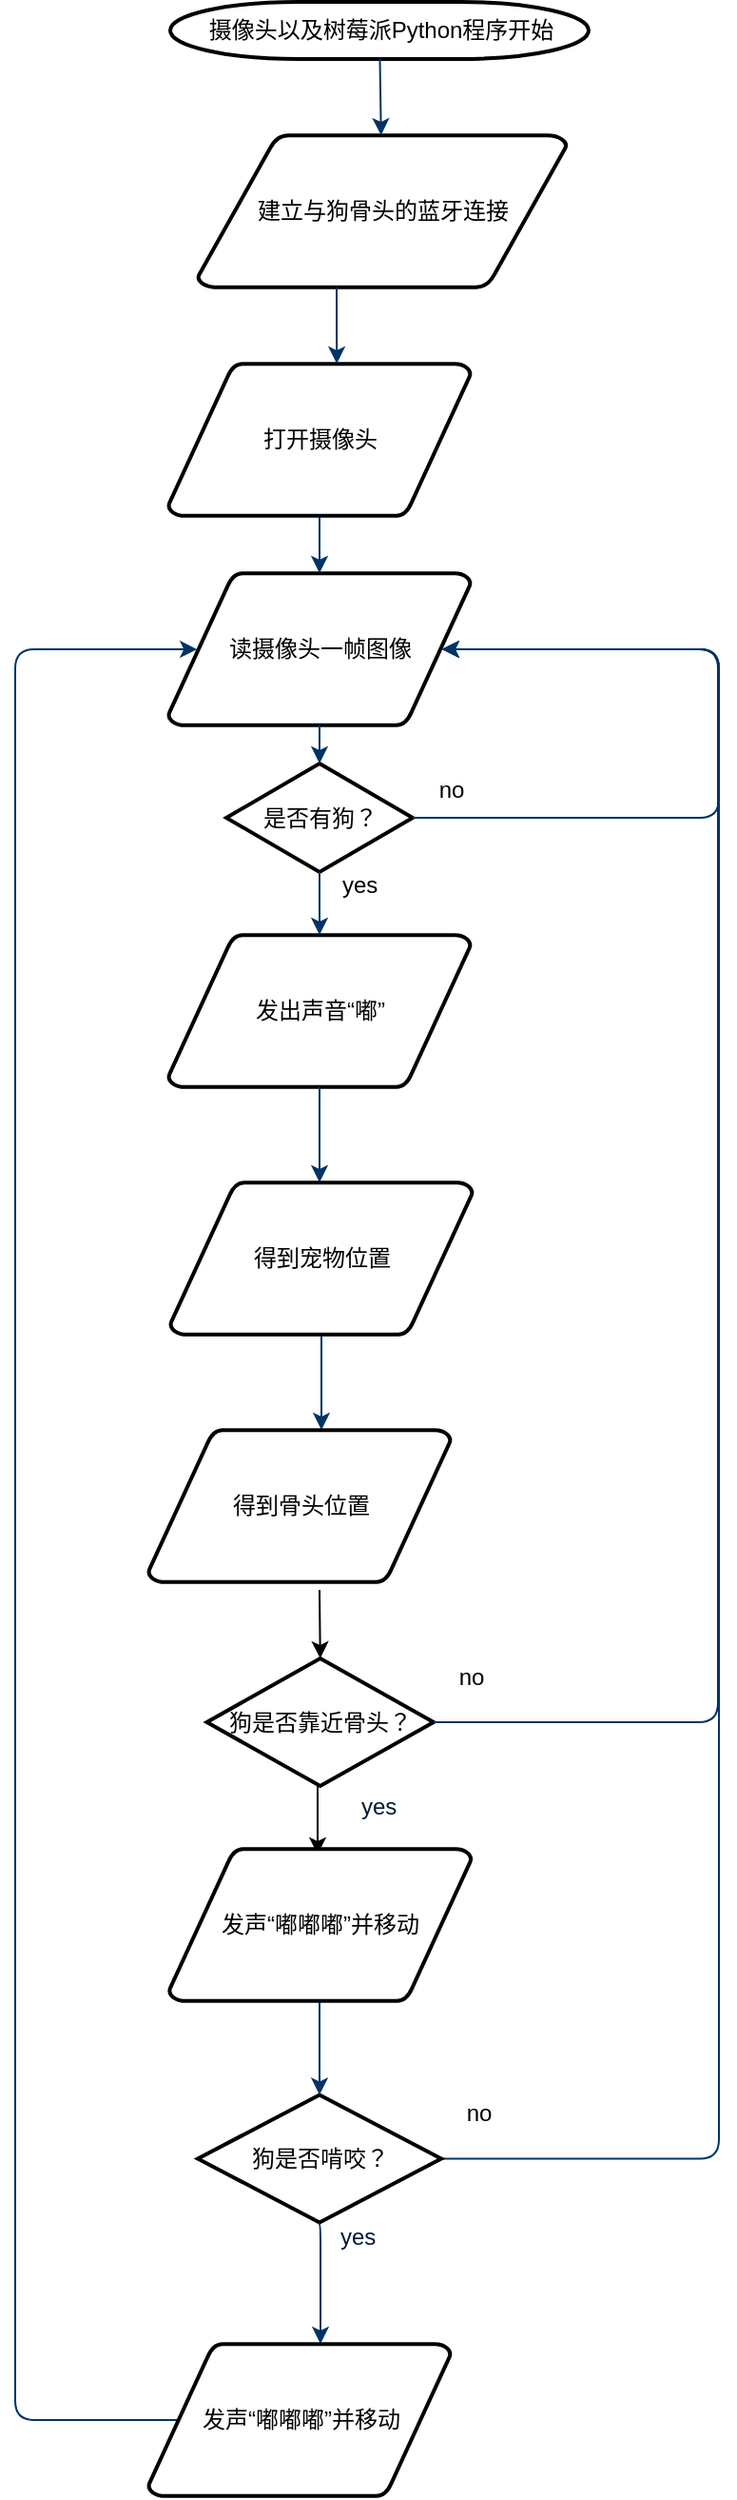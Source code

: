 <mxfile version="12.4.3" type="device" pages="1"><diagram id="6a731a19-8d31-9384-78a2-239565b7b9f0" name="Page-1"><mxGraphModel dx="868" dy="463" grid="1" gridSize="10" guides="1" tooltips="1" connect="1" arrows="1" fold="1" page="1" pageScale="1" pageWidth="1169" pageHeight="827" background="#ffffff" math="0" shadow="0"><root><mxCell id="0"/><mxCell id="1" parent="0"/><mxCell id="2" value="摄像头以及树莓派Python程序开始" style="shape=mxgraph.flowchart.terminator;strokeWidth=2;gradientColor=none;gradientDirection=north;fontStyle=0;html=1;" parent="1" vertex="1"><mxGeometry x="241.5" y="20" width="220" height="30" as="geometry"/></mxCell><mxCell id="3" value="建立与狗骨头的蓝牙连接" style="shape=mxgraph.flowchart.data;strokeWidth=2;gradientColor=none;gradientDirection=north;fontStyle=0;html=1;" parent="1" vertex="1"><mxGeometry x="256" y="90" width="194" height="80" as="geometry"/></mxCell><mxCell id="4" value="发出声音“嘟”" style="shape=mxgraph.flowchart.data;strokeWidth=2;gradientColor=none;gradientDirection=north;fontStyle=0;html=1;" parent="1" vertex="1"><mxGeometry x="240.5" y="510" width="159" height="80" as="geometry"/></mxCell><mxCell id="5" value="读摄像头一帧图像" style="shape=mxgraph.flowchart.data;strokeWidth=2;gradientColor=none;gradientDirection=north;fontStyle=0;html=1;" parent="1" vertex="1"><mxGeometry x="240.5" y="320" width="159" height="80" as="geometry"/></mxCell><mxCell id="6" value="是否有狗？" style="shape=mxgraph.flowchart.decision;strokeWidth=2;gradientColor=none;gradientDirection=north;fontStyle=0;html=1;" parent="1" vertex="1"><mxGeometry x="271" y="420" width="98" height="57" as="geometry"/></mxCell><mxCell id="7" style="fontStyle=1;strokeColor=#003366;strokeWidth=1;html=1;" parent="1" source="2" target="3" edge="1"><mxGeometry relative="1" as="geometry"/></mxCell><mxCell id="8" style="fontStyle=1;strokeColor=#003366;strokeWidth=1;html=1;" parent="1" target="5" edge="1"><mxGeometry relative="1" as="geometry"><mxPoint x="320" y="290" as="sourcePoint"/></mxGeometry></mxCell><mxCell id="9" style="entryX=0.5;entryY=0;entryPerimeter=0;fontStyle=1;strokeColor=#003366;strokeWidth=1;html=1;" parent="1" source="5" target="6" edge="1"><mxGeometry relative="1" as="geometry"/></mxCell><mxCell id="10" value="" style="edgeStyle=elbowEdgeStyle;elbow=horizontal;exitX=1;exitY=0.5;exitPerimeter=0;fontStyle=1;strokeColor=#003366;strokeWidth=1;html=1;entryX=0.905;entryY=0.5;entryDx=0;entryDy=0;entryPerimeter=0;" parent="1" source="6" target="5" edge="1"><mxGeometry x="381" y="28.5" width="100" height="100" as="geometry"><mxPoint x="750" y="447" as="sourcePoint"/><mxPoint x="545" y="300" as="targetPoint"/><Array as="points"><mxPoint x="530" y="400"/><mxPoint x="545" y="400"/></Array></mxGeometry></mxCell><mxCell id="11" value="yes" style="text;fontStyle=0;html=1;strokeColor=none;gradientColor=none;fillColor=none;strokeWidth=2;" parent="1" vertex="1"><mxGeometry x="330" y="470" width="40" height="26" as="geometry"/></mxCell><mxCell id="12" value="" style="edgeStyle=elbowEdgeStyle;elbow=horizontal;fontColor=#001933;fontStyle=1;strokeColor=#003366;strokeWidth=1;html=1;" parent="1" source="6" target="4" edge="1"><mxGeometry width="100" height="100" as="geometry"><mxPoint y="100" as="sourcePoint"/><mxPoint x="100" as="targetPoint"/></mxGeometry></mxCell><mxCell id="14" value="no" style="text;fontStyle=0;html=1;strokeColor=none;gradientColor=none;fillColor=none;strokeWidth=2;align=center;" parent="1" vertex="1"><mxGeometry x="369" y="420" width="40" height="26" as="geometry"/></mxCell><mxCell id="17" value="" style="edgeStyle=elbowEdgeStyle;elbow=horizontal;fontStyle=1;strokeColor=#003366;strokeWidth=1;html=1;" parent="1" source="4" edge="1"><mxGeometry width="100" height="100" as="geometry"><mxPoint y="100" as="sourcePoint"/><mxPoint x="320" y="640" as="targetPoint"/></mxGeometry></mxCell><mxCell id="26" value="" style="edgeStyle=elbowEdgeStyle;elbow=horizontal;exitX=0;exitY=0.5;exitPerimeter=0;entryX=0.095;entryY=0.5;entryPerimeter=0;fontStyle=1;strokeColor=#003366;strokeWidth=1;html=1;exitDx=0;exitDy=0;entryDx=0;entryDy=0;" parent="1" target="5" edge="1"><mxGeometry width="100" height="100" as="geometry"><mxPoint x="247" y="1290" as="sourcePoint"/><mxPoint x="100" as="targetPoint"/><Array as="points"><mxPoint x="160" y="1290"/><mxPoint x="160" y="1270"/><mxPoint x="160" y="340"/><mxPoint x="160" y="400"/><mxPoint x="160" y="850"/></Array></mxGeometry></mxCell><mxCell id="47" value="yes" style="text;fontColor=#001933;fontStyle=0;html=1;strokeColor=none;gradientColor=none;fillColor=none;strokeWidth=2;" parent="1" vertex="1"><mxGeometry x="340" y="954" width="40" height="26" as="geometry"/></mxCell><mxCell id="eIuKgVK4PI5pRzo-Pian-59" value="no" style="text;html=1;strokeColor=none;fillColor=none;align=center;verticalAlign=middle;whiteSpace=wrap;rounded=0;" parent="1" vertex="1"><mxGeometry x="380" y="890" width="40" height="20" as="geometry"/></mxCell><mxCell id="37" value="狗是否靠近骨头？" style="shape=mxgraph.flowchart.decision;strokeWidth=2;gradientColor=none;gradientDirection=north;fontStyle=0;html=1;" parent="1" vertex="1"><mxGeometry x="260.75" y="890" width="119.25" height="67" as="geometry"/></mxCell><mxCell id="eIuKgVK4PI5pRzo-Pian-66" value="" style="edgeStyle=elbowEdgeStyle;elbow=horizontal;fontStyle=1;strokeColor=#003366;strokeWidth=1;html=1;" parent="1" edge="1"><mxGeometry x="-1" y="110" width="100" height="100" as="geometry"><mxPoint x="319" y="700" as="sourcePoint"/><mxPoint x="321" y="770" as="targetPoint"/><Array as="points"><mxPoint x="321" y="720"/><mxPoint x="319" y="740"/></Array></mxGeometry></mxCell><mxCell id="eIuKgVK4PI5pRzo-Pian-67" value="&lt;div style=&quot;text-align: left&quot;&gt;&lt;span style=&quot;text-align: center&quot;&gt;得到宠物位置&lt;/span&gt;&lt;br&gt;&lt;/div&gt;" style="shape=mxgraph.flowchart.data;strokeWidth=2;gradientColor=none;gradientDirection=north;fontStyle=0;html=1;" parent="1" vertex="1"><mxGeometry x="241.5" y="640" width="159" height="80" as="geometry"/></mxCell><mxCell id="eIuKgVK4PI5pRzo-Pian-71" value="" style="edgeStyle=elbowEdgeStyle;elbow=horizontal;fontStyle=1;strokeColor=#003366;strokeWidth=1;html=1;exitX=1;exitY=0.5;exitDx=0;exitDy=0;exitPerimeter=0;entryX=0.905;entryY=0.5;entryDx=0;entryDy=0;entryPerimeter=0;" parent="1" source="37" target="5" edge="1"><mxGeometry x="365.5" y="58.5" width="100" height="100" as="geometry"><mxPoint x="483.5" y="940" as="sourcePoint"/><mxPoint x="368.5" y="320" as="targetPoint"/><Array as="points"><mxPoint x="529.5" y="380"/><mxPoint x="529.5" y="430"/></Array></mxGeometry></mxCell><mxCell id="eIuKgVK4PI5pRzo-Pian-77" value="" style="edgeStyle=elbowEdgeStyle;elbow=horizontal;fontStyle=1;strokeColor=#003366;strokeWidth=1;html=1;exitX=1;exitY=0.5;exitDx=0;exitDy=0;exitPerimeter=0;entryX=0.905;entryY=0.5;entryDx=0;entryDy=0;entryPerimeter=0;" parent="1" source="eIuKgVK4PI5pRzo-Pian-72" target="5" edge="1"><mxGeometry x="299.5" y="263" width="100" height="100" as="geometry"><mxPoint x="369" y="1140" as="sourcePoint"/><mxPoint x="520" y="880" as="targetPoint"/><Array as="points"><mxPoint x="530" y="360"/><mxPoint x="580" y="680"/><mxPoint x="570" y="800"/><mxPoint x="470" y="930"/><mxPoint x="460" y="1150"/><mxPoint x="460" y="1090"/><mxPoint x="450" y="1130"/><mxPoint x="450" y="1130"/><mxPoint x="450" y="1130"/><mxPoint x="463.5" y="584.5"/><mxPoint x="463.5" y="634.5"/></Array></mxGeometry></mxCell><mxCell id="eIuKgVK4PI5pRzo-Pian-84" value="" style="edgeStyle=elbowEdgeStyle;elbow=horizontal;entryX=0.5;entryY=0;entryPerimeter=0;fontStyle=1;strokeColor=#003366;strokeWidth=1;html=1;entryDx=0;entryDy=0;" parent="1" source="eIuKgVK4PI5pRzo-Pian-72" edge="1"><mxGeometry x="-1" y="252.5" width="100" height="100" as="geometry"><mxPoint x="319" y="1092.5" as="sourcePoint"/><mxPoint x="320" y="1158.5" as="targetPoint"/><Array as="points"/></mxGeometry></mxCell><mxCell id="eIuKgVK4PI5pRzo-Pian-85" value="&lt;div style=&quot;text-align: left&quot;&gt;&lt;span style=&quot;text-align: center&quot;&gt;得到骨头位置&lt;/span&gt;&lt;br&gt;&lt;/div&gt;" style="shape=mxgraph.flowchart.data;strokeWidth=2;gradientColor=none;gradientDirection=north;fontStyle=0;html=1;" parent="1" vertex="1"><mxGeometry x="230" y="770" width="159" height="80" as="geometry"/></mxCell><mxCell id="eIuKgVK4PI5pRzo-Pian-72" value="狗是否啃咬？" style="shape=mxgraph.flowchart.decision;strokeWidth=2;gradientColor=none;gradientDirection=north;fontStyle=0;html=1;" parent="1" vertex="1"><mxGeometry x="256" y="1119.25" width="128" height="67" as="geometry"/></mxCell><mxCell id="eIuKgVK4PI5pRzo-Pian-88" value="" style="endArrow=classic;html=1;exitX=0.566;exitY=1.05;exitDx=0;exitDy=0;exitPerimeter=0;entryX=0.5;entryY=0;entryDx=0;entryDy=0;entryPerimeter=0;" parent="1" source="eIuKgVK4PI5pRzo-Pian-85" target="37" edge="1"><mxGeometry width="50" height="50" relative="1" as="geometry"><mxPoint x="296" y="890" as="sourcePoint"/><mxPoint x="250" y="900" as="targetPoint"/><Array as="points"/></mxGeometry></mxCell><mxCell id="eIuKgVK4PI5pRzo-Pian-91" value="" style="endArrow=classic;html=1;exitX=0.566;exitY=1.05;exitDx=0;exitDy=0;exitPerimeter=0;entryX=0.5;entryY=0;entryDx=0;entryDy=0;entryPerimeter=0;" parent="1" edge="1"><mxGeometry width="50" height="50" relative="1" as="geometry"><mxPoint x="319.004" y="957" as="sourcePoint"/><mxPoint x="319.01" y="993" as="targetPoint"/><Array as="points"/></mxGeometry></mxCell><mxCell id="eIuKgVK4PI5pRzo-Pian-92" value="" style="edgeStyle=elbowEdgeStyle;elbow=horizontal;entryX=0.5;entryY=0;entryPerimeter=0;fontStyle=1;strokeColor=#003366;strokeWidth=1;html=1;entryDx=0;entryDy=0;exitX=0.5;exitY=1;exitDx=0;exitDy=0;exitPerimeter=0;" parent="1" edge="1"><mxGeometry x="-1.5" y="379.5" width="100" height="100" as="geometry"><mxPoint x="319.5" y="1187" as="sourcePoint"/><mxPoint x="320.5" y="1250" as="targetPoint"/><Array as="points"><mxPoint x="320.5" y="1187"/><mxPoint x="319.5" y="1187"/></Array></mxGeometry></mxCell><mxCell id="eIuKgVK4PI5pRzo-Pian-94" value="" style="edgeStyle=elbowEdgeStyle;elbow=horizontal;entryX=0.5;entryY=0;entryPerimeter=0;fontStyle=1;strokeColor=#003366;strokeWidth=1;html=1;entryDx=0;entryDy=0;exitX=0.5;exitY=1;exitDx=0;exitDy=0;exitPerimeter=0;" parent="1" edge="1"><mxGeometry x="-2" y="248.75" width="100" height="100" as="geometry"><mxPoint x="319" y="1056.25" as="sourcePoint"/><mxPoint x="320" y="1119.25" as="targetPoint"/><Array as="points"><mxPoint x="320" y="1056.25"/><mxPoint x="319" y="1056.25"/></Array></mxGeometry></mxCell><mxCell id="eIuKgVK4PI5pRzo-Pian-98" value="yes" style="text;fontColor=#001933;fontStyle=0;html=1;strokeColor=none;gradientColor=none;fillColor=none;strokeWidth=2;" parent="1" vertex="1"><mxGeometry x="329" y="1180" width="40" height="26" as="geometry"/></mxCell><mxCell id="eIuKgVK4PI5pRzo-Pian-99" value="no" style="text;html=1;strokeColor=none;fillColor=none;align=center;verticalAlign=middle;whiteSpace=wrap;rounded=0;" parent="1" vertex="1"><mxGeometry x="384" y="1119.25" width="40" height="20" as="geometry"/></mxCell><mxCell id="eIuKgVK4PI5pRzo-Pian-100" value="发声“嘟嘟嘟”并移动" style="shape=mxgraph.flowchart.data;strokeWidth=2;gradientColor=none;gradientDirection=north;fontStyle=0;html=1;" parent="1" vertex="1"><mxGeometry x="240.88" y="990" width="159" height="80" as="geometry"/></mxCell><mxCell id="eIuKgVK4PI5pRzo-Pian-101" value="发声“嘟嘟嘟”并移动" style="shape=mxgraph.flowchart.data;strokeWidth=2;gradientColor=none;gradientDirection=north;fontStyle=0;html=1;" parent="1" vertex="1"><mxGeometry x="230" y="1250" width="159" height="80" as="geometry"/></mxCell><mxCell id="eIuKgVK4PI5pRzo-Pian-104" value="打开摄像头" style="shape=mxgraph.flowchart.data;strokeWidth=2;gradientColor=none;gradientDirection=north;fontStyle=0;html=1;" parent="1" vertex="1"><mxGeometry x="240.5" y="210" width="159" height="80" as="geometry"/></mxCell><mxCell id="eIuKgVK4PI5pRzo-Pian-107" style="fontStyle=1;strokeColor=#003366;strokeWidth=1;html=1;entryX=0.557;entryY=0;entryDx=0;entryDy=0;entryPerimeter=0;" parent="1" target="eIuKgVK4PI5pRzo-Pian-104" edge="1"><mxGeometry relative="1" as="geometry"><mxPoint x="329" y="170" as="sourcePoint"/><mxPoint x="329" y="200" as="targetPoint"/></mxGeometry></mxCell></root></mxGraphModel></diagram></mxfile>